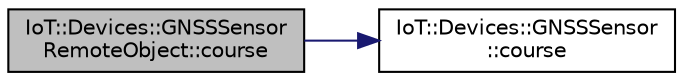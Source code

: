 digraph "IoT::Devices::GNSSSensorRemoteObject::course"
{
 // LATEX_PDF_SIZE
  edge [fontname="Helvetica",fontsize="10",labelfontname="Helvetica",labelfontsize="10"];
  node [fontname="Helvetica",fontsize="10",shape=record];
  rankdir="LR";
  Node1 [label="IoT::Devices::GNSSSensor\lRemoteObject::course",height=0.2,width=0.4,color="black", fillcolor="grey75", style="filled", fontcolor="black",tooltip=" "];
  Node1 -> Node2 [color="midnightblue",fontsize="10",style="solid",fontname="Helvetica"];
  Node2 [label="IoT::Devices::GNSSSensor\l::course",height=0.2,width=0.4,color="black", fillcolor="white", style="filled",URL="$classIoT_1_1Devices_1_1GNSSSensor.html#a0373f7582d59b1a668e2fea954cc2fd9",tooltip=" "];
}
